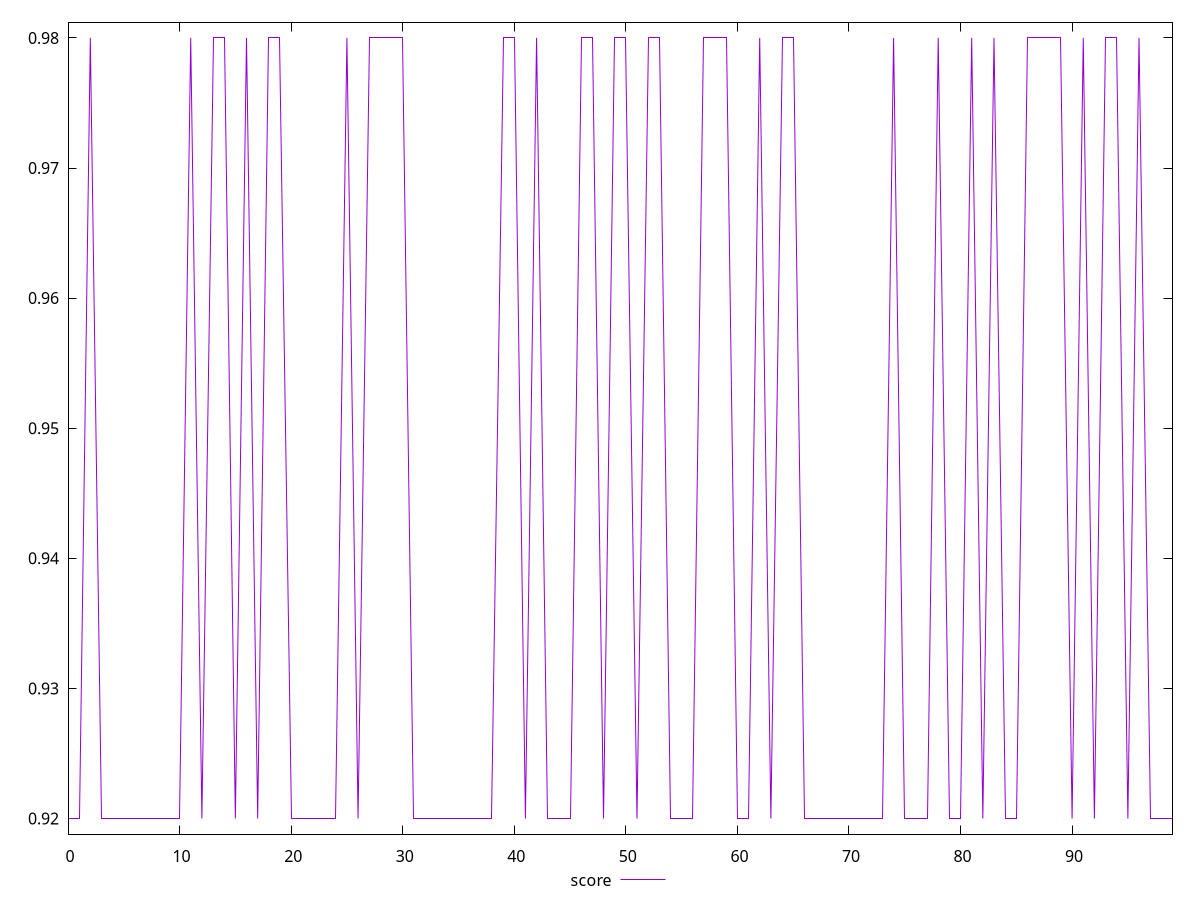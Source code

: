 reset

$score <<EOF
0 0.92
1 0.92
2 0.98
3 0.92
4 0.92
5 0.92
6 0.92
7 0.92
8 0.92
9 0.92
10 0.92
11 0.98
12 0.92
13 0.98
14 0.98
15 0.92
16 0.98
17 0.92
18 0.98
19 0.98
20 0.92
21 0.92
22 0.92
23 0.92
24 0.92
25 0.98
26 0.92
27 0.98
28 0.98
29 0.98
30 0.98
31 0.92
32 0.92
33 0.92
34 0.92
35 0.92
36 0.92
37 0.92
38 0.92
39 0.98
40 0.98
41 0.92
42 0.98
43 0.92
44 0.92
45 0.92
46 0.98
47 0.98
48 0.92
49 0.98
50 0.98
51 0.92
52 0.98
53 0.98
54 0.92
55 0.92
56 0.92
57 0.98
58 0.98
59 0.98
60 0.92
61 0.92
62 0.98
63 0.92
64 0.98
65 0.98
66 0.92
67 0.92
68 0.92
69 0.92
70 0.92
71 0.92
72 0.92
73 0.92
74 0.98
75 0.92
76 0.92
77 0.92
78 0.98
79 0.92
80 0.92
81 0.98
82 0.92
83 0.98
84 0.92
85 0.92
86 0.98
87 0.98
88 0.98
89 0.98
90 0.92
91 0.98
92 0.92
93 0.98
94 0.98
95 0.92
96 0.98
97 0.92
98 0.92
99 0.92
EOF

set key outside below
set xrange [0:99]
set yrange [0.9188000000000001:0.9812]
set trange [0.9188000000000001:0.9812]
set terminal svg size 640, 500 enhanced background rgb 'white'
set output "reports/report_00028_2021-02-24T12-49-42.674Z/dom-size/samples/agenda/score/values.svg"

plot $score title "score" with line

reset
